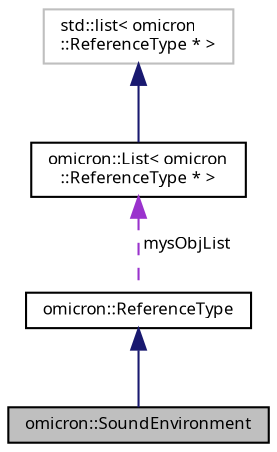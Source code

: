 digraph "omicron::SoundEnvironment"
{
  bgcolor="transparent";
  edge [fontname="FreeSans.ttf",fontsize="8",labelfontname="FreeSans.ttf",labelfontsize="8"];
  node [fontname="FreeSans.ttf",fontsize="8",shape=record];
  Node1 [label="omicron::SoundEnvironment",height=0.2,width=0.4,color="black", fillcolor="grey75", style="filled" fontcolor="black"];
  Node2 -> Node1 [dir="back",color="midnightblue",fontsize="8",style="solid",fontname="FreeSans.ttf"];
  Node2 [label="omicron::ReferenceType",height=0.2,width=0.4,color="black",URL="$classomicron_1_1_reference_type.html",tooltip="Implements a base class for reference-counted types. "];
  Node3 -> Node2 [dir="back",color="darkorchid3",fontsize="8",style="dashed",label=" mysObjList" ,fontname="FreeSans.ttf"];
  Node3 [label="omicron::List\< omicron\l::ReferenceType * \>",height=0.2,width=0.4,color="black",URL="$classomicron_1_1_list.html"];
  Node4 -> Node3 [dir="back",color="midnightblue",fontsize="8",style="solid",fontname="FreeSans.ttf"];
  Node4 [label="std::list\< omicron\l::ReferenceType * \>",height=0.2,width=0.4,color="grey75",tooltip="STL class. "];
}
